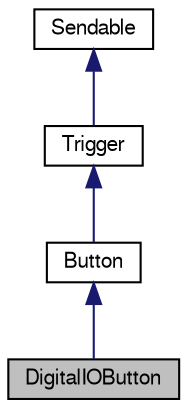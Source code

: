 digraph "DigitalIOButton"
{
  bgcolor="transparent";
  edge [fontname="FreeSans",fontsize="10",labelfontname="FreeSans",labelfontsize="10"];
  node [fontname="FreeSans",fontsize="10",shape=record];
  Node1 [label="DigitalIOButton",height=0.2,width=0.4,color="black", fillcolor="grey75", style="filled" fontcolor="black"];
  Node2 -> Node1 [dir="back",color="midnightblue",fontsize="10",style="solid",fontname="FreeSans"];
  Node2 [label="Button",height=0.2,width=0.4,color="black",URL="$class_button.html"];
  Node3 -> Node2 [dir="back",color="midnightblue",fontsize="10",style="solid",fontname="FreeSans"];
  Node3 [label="Trigger",height=0.2,width=0.4,color="black",URL="$class_trigger.html"];
  Node4 -> Node3 [dir="back",color="midnightblue",fontsize="10",style="solid",fontname="FreeSans"];
  Node4 [label="Sendable",height=0.2,width=0.4,color="black",URL="$class_sendable.html"];
}
